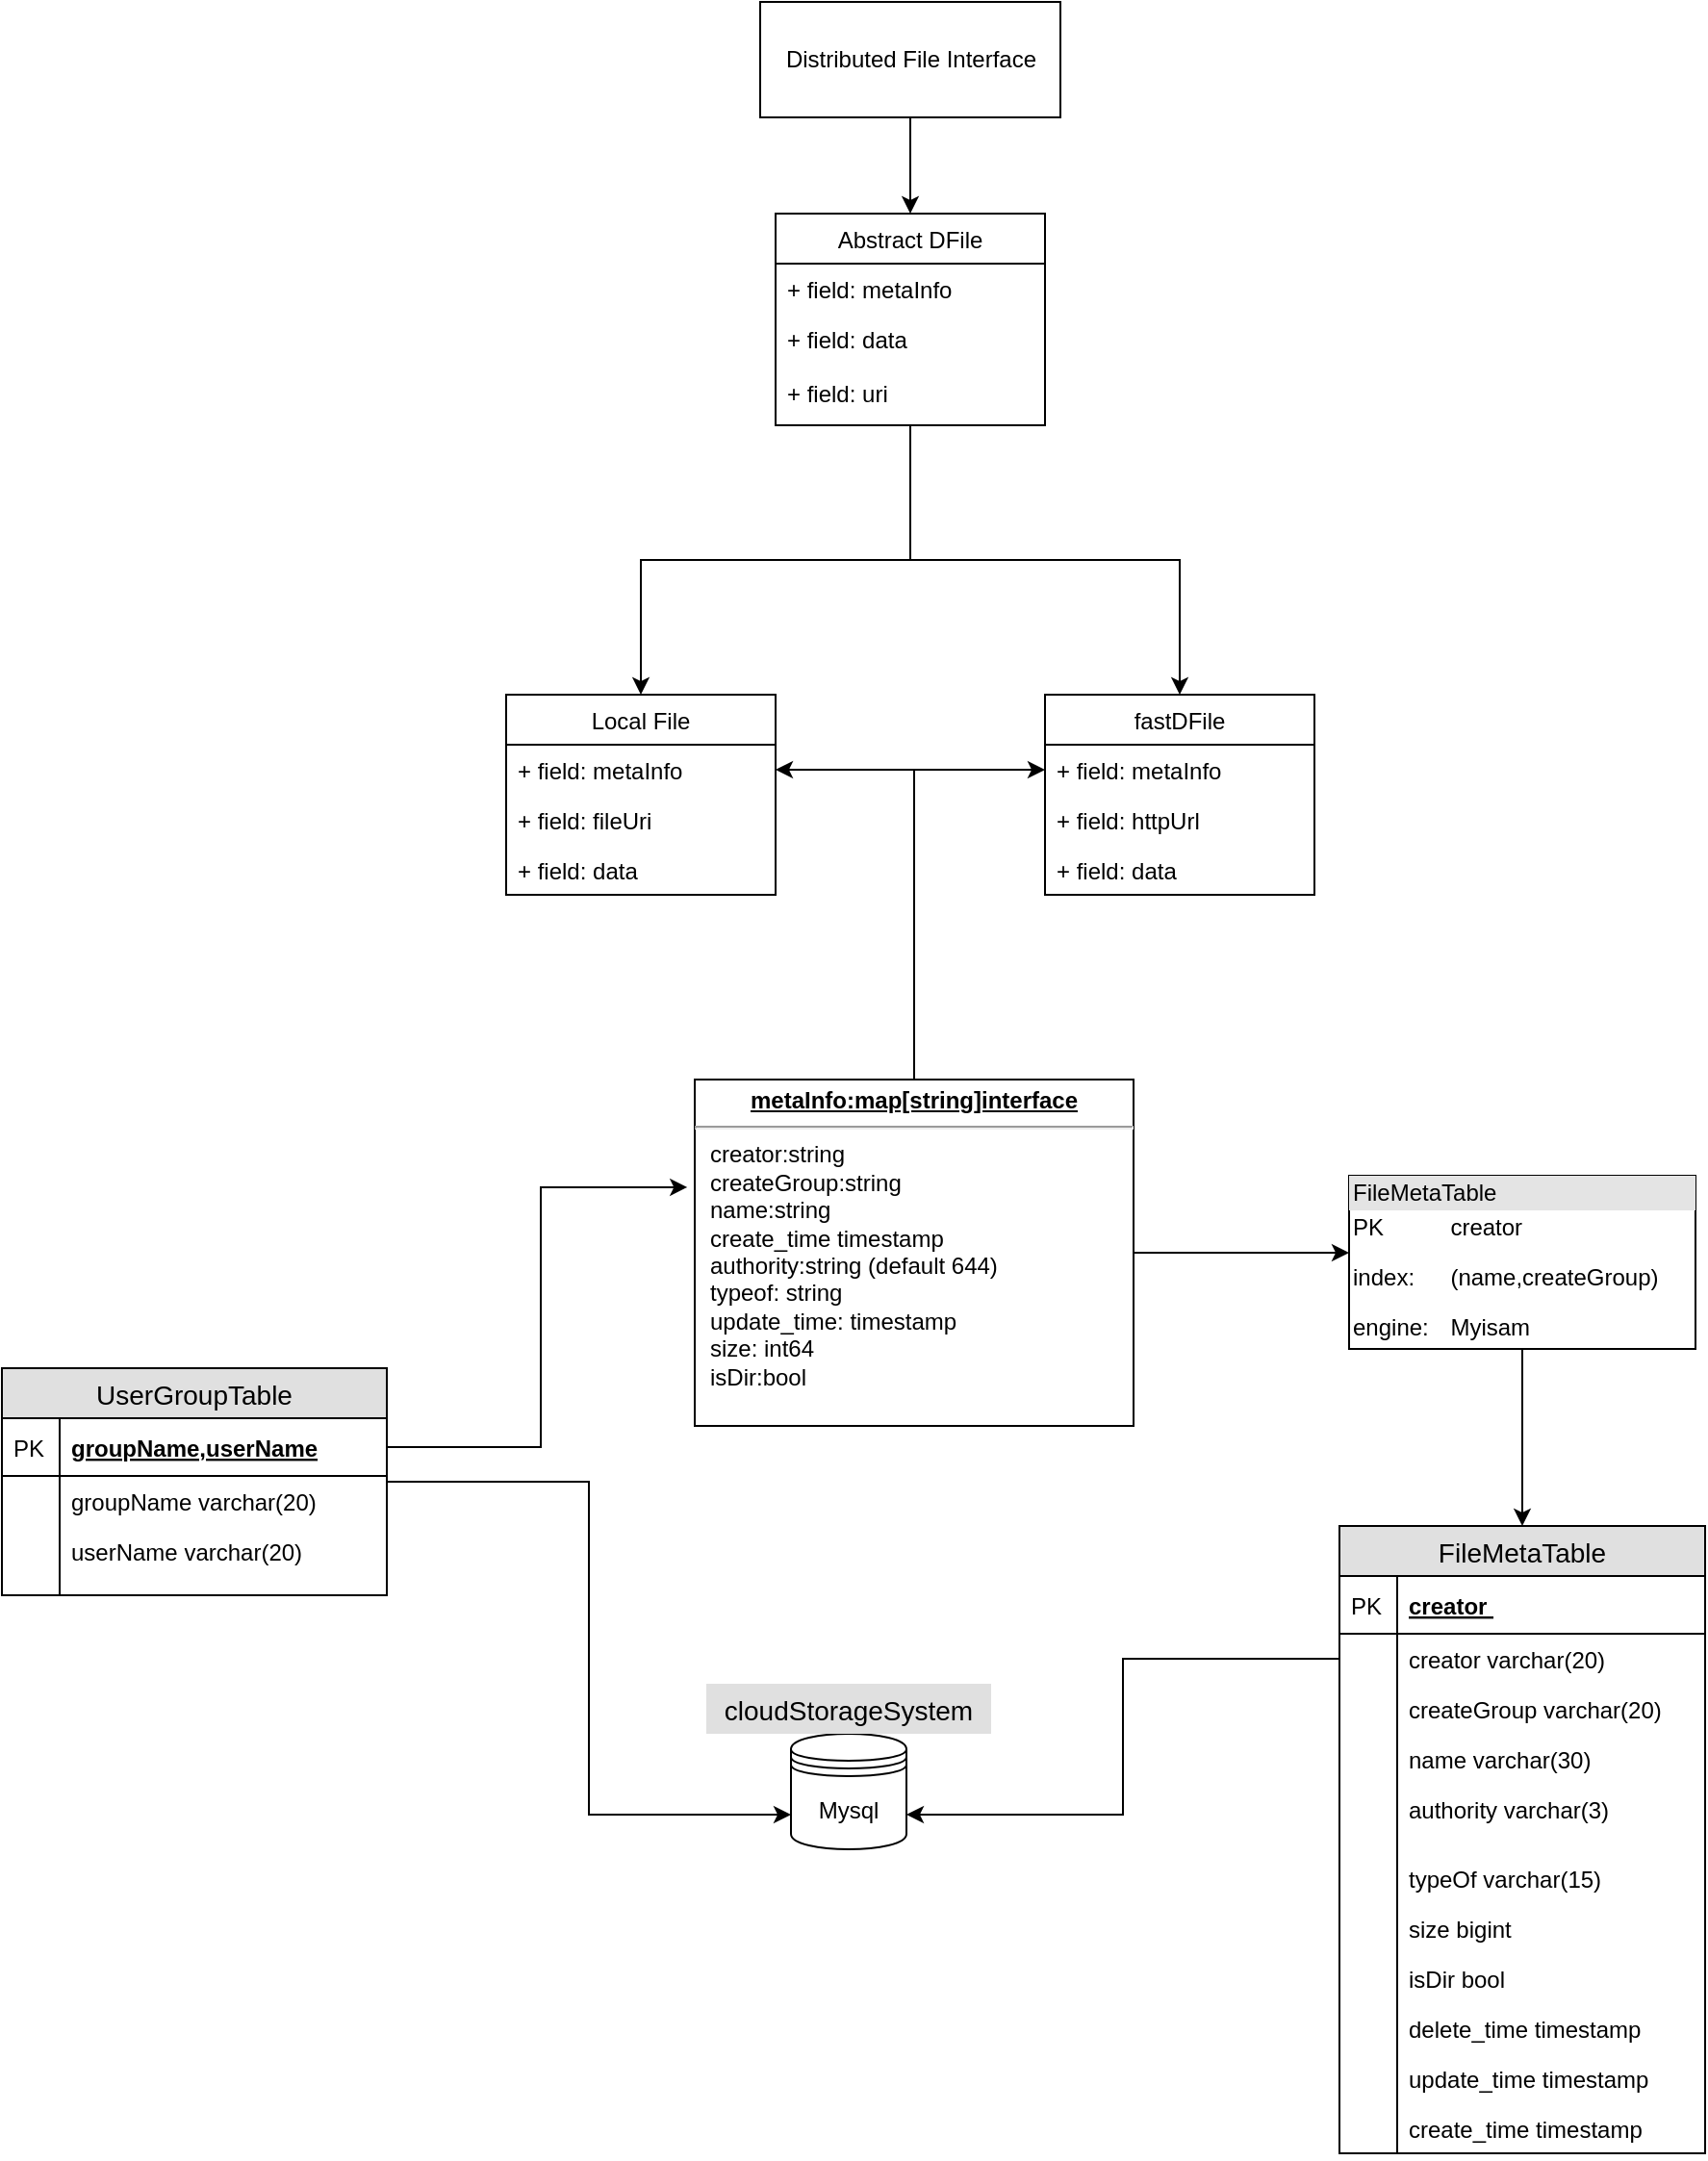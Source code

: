 <mxfile version="12.9.3" type="device"><diagram id="C5RBs43oDa-KdzZeNtuy" name="Page-1"><mxGraphModel dx="2310" dy="924" grid="1" gridSize="10" guides="1" tooltips="1" connect="1" arrows="1" fold="1" page="1" pageScale="1" pageWidth="827" pageHeight="1169" math="0" shadow="0"><root><mxCell id="WIyWlLk6GJQsqaUBKTNV-0"/><mxCell id="WIyWlLk6GJQsqaUBKTNV-1" parent="WIyWlLk6GJQsqaUBKTNV-0"/><mxCell id="4SQEmgmdExs7C48zIIh0-7" style="edgeStyle=orthogonalEdgeStyle;rounded=0;orthogonalLoop=1;jettySize=auto;html=1;" parent="WIyWlLk6GJQsqaUBKTNV-1" source="4SQEmgmdExs7C48zIIh0-5" edge="1"><mxGeometry relative="1" as="geometry"><mxPoint x="382" y="180" as="targetPoint"/></mxGeometry></mxCell><mxCell id="4SQEmgmdExs7C48zIIh0-5" value="Distributed File Interface" style="html=1;" parent="WIyWlLk6GJQsqaUBKTNV-1" vertex="1"><mxGeometry x="304" y="70" width="156" height="60" as="geometry"/></mxCell><mxCell id="4SQEmgmdExs7C48zIIh0-17" style="edgeStyle=orthogonalEdgeStyle;rounded=0;orthogonalLoop=1;jettySize=auto;html=1;entryX=0.5;entryY=0;entryDx=0;entryDy=0;" parent="WIyWlLk6GJQsqaUBKTNV-1" source="4SQEmgmdExs7C48zIIh0-8" target="4SQEmgmdExs7C48zIIh0-13" edge="1"><mxGeometry relative="1" as="geometry"/></mxCell><mxCell id="4SQEmgmdExs7C48zIIh0-22" style="edgeStyle=orthogonalEdgeStyle;rounded=0;orthogonalLoop=1;jettySize=auto;html=1;" parent="WIyWlLk6GJQsqaUBKTNV-1" source="4SQEmgmdExs7C48zIIh0-8" target="4SQEmgmdExs7C48zIIh0-18" edge="1"><mxGeometry relative="1" as="geometry"/></mxCell><mxCell id="4SQEmgmdExs7C48zIIh0-8" value="Abstract DFile" style="swimlane;fontStyle=0;childLayout=stackLayout;horizontal=1;startSize=26;fillColor=none;horizontalStack=0;resizeParent=1;resizeParentMax=0;resizeLast=0;collapsible=1;marginBottom=0;" parent="WIyWlLk6GJQsqaUBKTNV-1" vertex="1"><mxGeometry x="312" y="180" width="140" height="110" as="geometry"/></mxCell><mxCell id="4SQEmgmdExs7C48zIIh0-9" value="+ field: metaInfo" style="text;strokeColor=none;fillColor=none;align=left;verticalAlign=top;spacingLeft=4;spacingRight=4;overflow=hidden;rotatable=0;points=[[0,0.5],[1,0.5]];portConstraint=eastwest;" parent="4SQEmgmdExs7C48zIIh0-8" vertex="1"><mxGeometry y="26" width="140" height="26" as="geometry"/></mxCell><mxCell id="4SQEmgmdExs7C48zIIh0-11" value="+ field: data" style="text;strokeColor=none;fillColor=none;align=left;verticalAlign=top;spacingLeft=4;spacingRight=4;overflow=hidden;rotatable=0;points=[[0,0.5],[1,0.5]];portConstraint=eastwest;" parent="4SQEmgmdExs7C48zIIh0-8" vertex="1"><mxGeometry y="52" width="140" height="58" as="geometry"/></mxCell><mxCell id="4SQEmgmdExs7C48zIIh0-13" value="Local File" style="swimlane;fontStyle=0;childLayout=stackLayout;horizontal=1;startSize=26;fillColor=none;horizontalStack=0;resizeParent=1;resizeParentMax=0;resizeLast=0;collapsible=1;marginBottom=0;" parent="WIyWlLk6GJQsqaUBKTNV-1" vertex="1"><mxGeometry x="172" y="430" width="140" height="104" as="geometry"/></mxCell><mxCell id="4SQEmgmdExs7C48zIIh0-14" value="+ field: metaInfo" style="text;strokeColor=none;fillColor=none;align=left;verticalAlign=top;spacingLeft=4;spacingRight=4;overflow=hidden;rotatable=0;points=[[0,0.5],[1,0.5]];portConstraint=eastwest;" parent="4SQEmgmdExs7C48zIIh0-13" vertex="1"><mxGeometry y="26" width="140" height="26" as="geometry"/></mxCell><mxCell id="4SQEmgmdExs7C48zIIh0-15" value="+ field: fileUri" style="text;strokeColor=none;fillColor=none;align=left;verticalAlign=top;spacingLeft=4;spacingRight=4;overflow=hidden;rotatable=0;points=[[0,0.5],[1,0.5]];portConstraint=eastwest;" parent="4SQEmgmdExs7C48zIIh0-13" vertex="1"><mxGeometry y="52" width="140" height="26" as="geometry"/></mxCell><mxCell id="4SQEmgmdExs7C48zIIh0-16" value="+ field: data" style="text;strokeColor=none;fillColor=none;align=left;verticalAlign=top;spacingLeft=4;spacingRight=4;overflow=hidden;rotatable=0;points=[[0,0.5],[1,0.5]];portConstraint=eastwest;" parent="4SQEmgmdExs7C48zIIh0-13" vertex="1"><mxGeometry y="78" width="140" height="26" as="geometry"/></mxCell><mxCell id="4SQEmgmdExs7C48zIIh0-18" value="fastDFile" style="swimlane;fontStyle=0;childLayout=stackLayout;horizontal=1;startSize=26;fillColor=none;horizontalStack=0;resizeParent=1;resizeParentMax=0;resizeLast=0;collapsible=1;marginBottom=0;" parent="WIyWlLk6GJQsqaUBKTNV-1" vertex="1"><mxGeometry x="452" y="430" width="140" height="104" as="geometry"/></mxCell><mxCell id="4SQEmgmdExs7C48zIIh0-19" value="+ field: metaInfo" style="text;strokeColor=none;fillColor=none;align=left;verticalAlign=top;spacingLeft=4;spacingRight=4;overflow=hidden;rotatable=0;points=[[0,0.5],[1,0.5]];portConstraint=eastwest;" parent="4SQEmgmdExs7C48zIIh0-18" vertex="1"><mxGeometry y="26" width="140" height="26" as="geometry"/></mxCell><mxCell id="4SQEmgmdExs7C48zIIh0-20" value="+ field: httpUrl" style="text;strokeColor=none;fillColor=none;align=left;verticalAlign=top;spacingLeft=4;spacingRight=4;overflow=hidden;rotatable=0;points=[[0,0.5],[1,0.5]];portConstraint=eastwest;" parent="4SQEmgmdExs7C48zIIh0-18" vertex="1"><mxGeometry y="52" width="140" height="26" as="geometry"/></mxCell><mxCell id="4SQEmgmdExs7C48zIIh0-21" value="+ field: data" style="text;strokeColor=none;fillColor=none;align=left;verticalAlign=top;spacingLeft=4;spacingRight=4;overflow=hidden;rotatable=0;points=[[0,0.5],[1,0.5]];portConstraint=eastwest;" parent="4SQEmgmdExs7C48zIIh0-18" vertex="1"><mxGeometry y="78" width="140" height="26" as="geometry"/></mxCell><mxCell id="4SQEmgmdExs7C48zIIh0-27" style="edgeStyle=orthogonalEdgeStyle;rounded=0;orthogonalLoop=1;jettySize=auto;html=1;" parent="WIyWlLk6GJQsqaUBKTNV-1" source="4SQEmgmdExs7C48zIIh0-23" target="4SQEmgmdExs7C48zIIh0-14" edge="1"><mxGeometry relative="1" as="geometry"/></mxCell><mxCell id="4SQEmgmdExs7C48zIIh0-28" style="edgeStyle=orthogonalEdgeStyle;rounded=0;orthogonalLoop=1;jettySize=auto;html=1;exitX=0.5;exitY=0;exitDx=0;exitDy=0;" parent="WIyWlLk6GJQsqaUBKTNV-1" source="4SQEmgmdExs7C48zIIh0-23" target="4SQEmgmdExs7C48zIIh0-19" edge="1"><mxGeometry relative="1" as="geometry"/></mxCell><mxCell id="jqGzW_NBljnHdG_ogFrB-0" style="edgeStyle=orthogonalEdgeStyle;rounded=0;orthogonalLoop=1;jettySize=auto;html=1;" parent="WIyWlLk6GJQsqaUBKTNV-1" source="4SQEmgmdExs7C48zIIh0-23" edge="1"><mxGeometry relative="1" as="geometry"><mxPoint x="610" y="720" as="targetPoint"/></mxGeometry></mxCell><mxCell id="4SQEmgmdExs7C48zIIh0-23" value="&lt;p style=&quot;margin: 0px ; margin-top: 4px ; text-align: center ; text-decoration: underline&quot;&gt;&lt;b&gt;metaInfo:map[string]interface&lt;/b&gt;&lt;/p&gt;&lt;hr&gt;&lt;p style=&quot;margin: 0px ; margin-left: 8px&quot;&gt;creator:string&lt;/p&gt;&lt;p style=&quot;margin: 0px ; margin-left: 8px&quot;&gt;createGroup:string&lt;br&gt;&lt;span&gt;name:string&amp;nbsp;&lt;/span&gt;&lt;/p&gt;&lt;p style=&quot;margin: 0px ; margin-left: 8px&quot;&gt;create_time timestamp&lt;/p&gt;&lt;p style=&quot;margin: 0px ; margin-left: 8px&quot;&gt;authority:string (default 644)&lt;/p&gt;&lt;p style=&quot;margin: 0px ; margin-left: 8px&quot;&gt;typeof: string&lt;/p&gt;&lt;p style=&quot;margin: 0px ; margin-left: 8px&quot;&gt;update_time: timestamp&lt;/p&gt;&lt;p style=&quot;margin: 0px ; margin-left: 8px&quot;&gt;size: int64&lt;/p&gt;&lt;p style=&quot;margin: 0px ; margin-left: 8px&quot;&gt;isDir:bool&lt;/p&gt;&lt;p style=&quot;margin: 0px ; margin-left: 8px&quot;&gt;&lt;br&gt;&lt;/p&gt;&lt;p style=&quot;margin: 0px ; margin-left: 8px&quot;&gt;&lt;br&gt;&lt;/p&gt;&lt;p style=&quot;margin: 0px ; margin-left: 8px&quot;&gt;&lt;br&gt;&lt;/p&gt;" style="verticalAlign=top;align=left;overflow=fill;fontSize=12;fontFamily=Helvetica;html=1;" parent="WIyWlLk6GJQsqaUBKTNV-1" vertex="1"><mxGeometry x="270" y="630" width="228" height="180" as="geometry"/></mxCell><mxCell id="4SQEmgmdExs7C48zIIh0-29" value="+ field: uri" style="text;strokeColor=none;fillColor=none;align=left;verticalAlign=top;spacingLeft=4;spacingRight=4;overflow=hidden;rotatable=0;points=[[0,0.5],[1,0.5]];portConstraint=eastwest;" parent="WIyWlLk6GJQsqaUBKTNV-1" vertex="1"><mxGeometry x="312" y="260" width="140" height="28" as="geometry"/></mxCell><mxCell id="-hNNTlewXjCoLC8L1g_6-28" style="edgeStyle=orthogonalEdgeStyle;rounded=0;orthogonalLoop=1;jettySize=auto;html=1;entryX=0.5;entryY=0;entryDx=0;entryDy=0;" edge="1" parent="WIyWlLk6GJQsqaUBKTNV-1" source="jqGzW_NBljnHdG_ogFrB-1" target="-hNNTlewXjCoLC8L1g_6-15"><mxGeometry relative="1" as="geometry"/></mxCell><mxCell id="jqGzW_NBljnHdG_ogFrB-1" value="&lt;div style=&quot;box-sizing: border-box ; width: 100% ; background: #e4e4e4 ; padding: 2px&quot;&gt;FileMetaTable&lt;/div&gt;&lt;table style=&quot;width: 100% ; font-size: 1em&quot; cellpadding=&quot;2&quot; cellspacing=&quot;0&quot;&gt;&lt;tbody&gt;&lt;tr&gt;&lt;td&gt;PK&lt;/td&gt;&lt;td&gt;&lt;br&gt;&lt;/td&gt;&lt;td&gt;creator&lt;/td&gt;&lt;td&gt;&lt;br&gt;&lt;/td&gt;&lt;td&gt;&lt;br&gt;&lt;/td&gt;&lt;td&gt;&lt;br&gt;&lt;/td&gt;&lt;td&gt;&lt;br&gt;&lt;/td&gt;&lt;td&gt;&lt;br&gt;&lt;/td&gt;&lt;td&gt;&lt;br&gt;&lt;/td&gt;&lt;td&gt;&lt;br&gt;&lt;/td&gt;&lt;td&gt;&lt;br&gt;&lt;/td&gt;&lt;td&gt;&lt;br&gt;&lt;/td&gt;&lt;td&gt;&lt;br&gt;&lt;/td&gt;&lt;td&gt;&lt;br&gt;&lt;/td&gt;&lt;td&gt;&lt;br&gt;&lt;/td&gt;&lt;/tr&gt;&lt;tr&gt;&lt;td&gt;index:&amp;nbsp;&amp;nbsp;&lt;/td&gt;&lt;td&gt;&lt;br&gt;&lt;/td&gt;&lt;td&gt;(name,createGroup)&lt;/td&gt;&lt;td&gt;&lt;br&gt;&lt;/td&gt;&lt;td&gt;&lt;br&gt;&lt;br&gt;&lt;/td&gt;&lt;td&gt;&lt;br&gt;&lt;/td&gt;&lt;td&gt;&lt;br&gt;&lt;/td&gt;&lt;td&gt;&lt;br&gt;&lt;/td&gt;&lt;td&gt;&lt;br&gt;&lt;/td&gt;&lt;td&gt;&lt;br&gt;&lt;/td&gt;&lt;td&gt;&lt;br&gt;&lt;/td&gt;&lt;td&gt;&lt;br&gt;&lt;/td&gt;&lt;td&gt;&lt;br&gt;&lt;/td&gt;&lt;td&gt;&lt;br&gt;&lt;/td&gt;&lt;td&gt;&lt;br&gt;&lt;/td&gt;&lt;/tr&gt;&lt;tr&gt;&lt;td&gt;engine:&amp;nbsp;&lt;/td&gt;&lt;td&gt;&lt;br&gt;&lt;/td&gt;&lt;td&gt;Myisam&lt;/td&gt;&lt;td&gt;&lt;br&gt;&lt;/td&gt;&lt;td&gt;&lt;br&gt;&lt;/td&gt;&lt;td&gt;&lt;br&gt;&lt;/td&gt;&lt;td&gt;&lt;br&gt;&lt;/td&gt;&lt;td&gt;&lt;br&gt;&lt;/td&gt;&lt;td&gt;&lt;br&gt;&lt;/td&gt;&lt;td&gt;&lt;br&gt;&lt;/td&gt;&lt;td&gt;&lt;br&gt;&lt;/td&gt;&lt;td&gt;&lt;br&gt;&lt;/td&gt;&lt;td&gt;&lt;br&gt;&lt;/td&gt;&lt;td&gt;&lt;br&gt;&lt;/td&gt;&lt;td&gt;&lt;br&gt;&lt;/td&gt;&lt;/tr&gt;&lt;/tbody&gt;&lt;/table&gt;" style="verticalAlign=top;align=left;overflow=fill;html=1;" parent="WIyWlLk6GJQsqaUBKTNV-1" vertex="1"><mxGeometry x="610" y="680" width="180" height="90" as="geometry"/></mxCell><mxCell id="jqGzW_NBljnHdG_ogFrB-2" value="Mysql" style="shape=datastore;whiteSpace=wrap;html=1;" parent="WIyWlLk6GJQsqaUBKTNV-1" vertex="1"><mxGeometry x="320" y="970" width="60" height="60" as="geometry"/></mxCell><mxCell id="-hNNTlewXjCoLC8L1g_6-14" style="edgeStyle=orthogonalEdgeStyle;rounded=0;orthogonalLoop=1;jettySize=auto;html=1;entryX=-0.017;entryY=0.311;entryDx=0;entryDy=0;entryPerimeter=0;" edge="1" parent="WIyWlLk6GJQsqaUBKTNV-1" source="-hNNTlewXjCoLC8L1g_6-1" target="4SQEmgmdExs7C48zIIh0-23"><mxGeometry relative="1" as="geometry"/></mxCell><mxCell id="-hNNTlewXjCoLC8L1g_6-29" style="edgeStyle=orthogonalEdgeStyle;rounded=0;orthogonalLoop=1;jettySize=auto;html=1;entryX=0;entryY=0.7;entryDx=0;entryDy=0;" edge="1" parent="WIyWlLk6GJQsqaUBKTNV-1" source="-hNNTlewXjCoLC8L1g_6-0" target="jqGzW_NBljnHdG_ogFrB-2"><mxGeometry relative="1" as="geometry"/></mxCell><mxCell id="-hNNTlewXjCoLC8L1g_6-0" value="UserGroupTable" style="swimlane;fontStyle=0;childLayout=stackLayout;horizontal=1;startSize=26;fillColor=#e0e0e0;horizontalStack=0;resizeParent=1;resizeParentMax=0;resizeLast=0;collapsible=1;marginBottom=0;swimlaneFillColor=#ffffff;align=center;fontSize=14;" vertex="1" parent="WIyWlLk6GJQsqaUBKTNV-1"><mxGeometry x="-90" y="780" width="200" height="118" as="geometry"/></mxCell><mxCell id="-hNNTlewXjCoLC8L1g_6-1" value="groupName,userName" style="shape=partialRectangle;top=0;left=0;right=0;bottom=1;align=left;verticalAlign=middle;fillColor=none;spacingLeft=34;spacingRight=4;overflow=hidden;rotatable=0;points=[[0,0.5],[1,0.5]];portConstraint=eastwest;dropTarget=0;fontStyle=5;fontSize=12;" vertex="1" parent="-hNNTlewXjCoLC8L1g_6-0"><mxGeometry y="26" width="200" height="30" as="geometry"/></mxCell><mxCell id="-hNNTlewXjCoLC8L1g_6-2" value="PK" style="shape=partialRectangle;top=0;left=0;bottom=0;fillColor=none;align=left;verticalAlign=middle;spacingLeft=4;spacingRight=4;overflow=hidden;rotatable=0;points=[];portConstraint=eastwest;part=1;fontSize=12;" vertex="1" connectable="0" parent="-hNNTlewXjCoLC8L1g_6-1"><mxGeometry width="30" height="30" as="geometry"/></mxCell><mxCell id="-hNNTlewXjCoLC8L1g_6-3" value="groupName varchar(20)" style="shape=partialRectangle;top=0;left=0;right=0;bottom=0;align=left;verticalAlign=top;fillColor=none;spacingLeft=34;spacingRight=4;overflow=hidden;rotatable=0;points=[[0,0.5],[1,0.5]];portConstraint=eastwest;dropTarget=0;fontSize=12;" vertex="1" parent="-hNNTlewXjCoLC8L1g_6-0"><mxGeometry y="56" width="200" height="26" as="geometry"/></mxCell><mxCell id="-hNNTlewXjCoLC8L1g_6-4" value="" style="shape=partialRectangle;top=0;left=0;bottom=0;fillColor=none;align=left;verticalAlign=top;spacingLeft=4;spacingRight=4;overflow=hidden;rotatable=0;points=[];portConstraint=eastwest;part=1;fontSize=12;" vertex="1" connectable="0" parent="-hNNTlewXjCoLC8L1g_6-3"><mxGeometry width="30" height="26" as="geometry"/></mxCell><mxCell id="-hNNTlewXjCoLC8L1g_6-5" value="userName varchar(20)" style="shape=partialRectangle;top=0;left=0;right=0;bottom=0;align=left;verticalAlign=top;fillColor=none;spacingLeft=34;spacingRight=4;overflow=hidden;rotatable=0;points=[[0,0.5],[1,0.5]];portConstraint=eastwest;dropTarget=0;fontSize=12;" vertex="1" parent="-hNNTlewXjCoLC8L1g_6-0"><mxGeometry y="82" width="200" height="26" as="geometry"/></mxCell><mxCell id="-hNNTlewXjCoLC8L1g_6-6" value="" style="shape=partialRectangle;top=0;left=0;bottom=0;fillColor=none;align=left;verticalAlign=top;spacingLeft=4;spacingRight=4;overflow=hidden;rotatable=0;points=[];portConstraint=eastwest;part=1;fontSize=12;" vertex="1" connectable="0" parent="-hNNTlewXjCoLC8L1g_6-5"><mxGeometry width="30" height="26" as="geometry"/></mxCell><mxCell id="-hNNTlewXjCoLC8L1g_6-9" value="" style="shape=partialRectangle;top=0;left=0;right=0;bottom=0;align=left;verticalAlign=top;fillColor=none;spacingLeft=34;spacingRight=4;overflow=hidden;rotatable=0;points=[[0,0.5],[1,0.5]];portConstraint=eastwest;dropTarget=0;fontSize=12;" vertex="1" parent="-hNNTlewXjCoLC8L1g_6-0"><mxGeometry y="108" width="200" height="10" as="geometry"/></mxCell><mxCell id="-hNNTlewXjCoLC8L1g_6-10" value="" style="shape=partialRectangle;top=0;left=0;bottom=0;fillColor=none;align=left;verticalAlign=top;spacingLeft=4;spacingRight=4;overflow=hidden;rotatable=0;points=[];portConstraint=eastwest;part=1;fontSize=12;" vertex="1" connectable="0" parent="-hNNTlewXjCoLC8L1g_6-9"><mxGeometry width="30" height="10" as="geometry"/></mxCell><mxCell id="-hNNTlewXjCoLC8L1g_6-30" style="edgeStyle=orthogonalEdgeStyle;rounded=0;orthogonalLoop=1;jettySize=auto;html=1;entryX=1;entryY=0.7;entryDx=0;entryDy=0;" edge="1" parent="WIyWlLk6GJQsqaUBKTNV-1" source="-hNNTlewXjCoLC8L1g_6-18" target="jqGzW_NBljnHdG_ogFrB-2"><mxGeometry relative="1" as="geometry"/></mxCell><mxCell id="-hNNTlewXjCoLC8L1g_6-59" value="cloudStorageSystem" style="text;align=center;verticalAlign=middle;spacingLeft=4;spacingRight=4;fillColor=#e0e0e0;rotatable=0;points=[[0,0.5],[1,0.5]];portConstraint=eastwest;fontSize=14;" vertex="1" parent="WIyWlLk6GJQsqaUBKTNV-1"><mxGeometry x="276" y="944" width="148" height="26" as="geometry"/></mxCell><mxCell id="-hNNTlewXjCoLC8L1g_6-15" value="FileMetaTable" style="swimlane;fontStyle=0;childLayout=stackLayout;horizontal=1;startSize=26;fillColor=#e0e0e0;horizontalStack=0;resizeParent=1;resizeParentMax=0;resizeLast=0;collapsible=1;marginBottom=0;swimlaneFillColor=#ffffff;align=center;fontSize=14;" vertex="1" parent="WIyWlLk6GJQsqaUBKTNV-1"><mxGeometry x="605" y="862" width="190" height="326" as="geometry"><mxRectangle x="620" y="862" width="70" height="26" as="alternateBounds"/></mxGeometry></mxCell><object label="creator " typeOf="varchar(15)" id="-hNNTlewXjCoLC8L1g_6-16"><mxCell style="shape=partialRectangle;top=0;left=0;right=0;bottom=1;align=left;verticalAlign=middle;fillColor=none;spacingLeft=34;spacingRight=4;overflow=hidden;rotatable=0;points=[[0,0.5],[1,0.5]];portConstraint=eastwest;dropTarget=0;fontStyle=5;fontSize=12;" vertex="1" parent="-hNNTlewXjCoLC8L1g_6-15"><mxGeometry y="26" width="190" height="30" as="geometry"/></mxCell></object><mxCell id="-hNNTlewXjCoLC8L1g_6-17" value="PK" style="shape=partialRectangle;top=0;left=0;bottom=0;fillColor=none;align=left;verticalAlign=middle;spacingLeft=4;spacingRight=4;overflow=hidden;rotatable=0;points=[];portConstraint=eastwest;part=1;fontSize=12;" vertex="1" connectable="0" parent="-hNNTlewXjCoLC8L1g_6-16"><mxGeometry width="30" height="30" as="geometry"/></mxCell><mxCell id="-hNNTlewXjCoLC8L1g_6-18" value="creator varchar(20)" style="shape=partialRectangle;top=0;left=0;right=0;bottom=0;align=left;verticalAlign=top;fillColor=none;spacingLeft=34;spacingRight=4;overflow=hidden;rotatable=0;points=[[0,0.5],[1,0.5]];portConstraint=eastwest;dropTarget=0;fontSize=12;" vertex="1" parent="-hNNTlewXjCoLC8L1g_6-15"><mxGeometry y="56" width="190" height="26" as="geometry"/></mxCell><mxCell id="-hNNTlewXjCoLC8L1g_6-19" value="" style="shape=partialRectangle;top=0;left=0;bottom=0;fillColor=none;align=left;verticalAlign=top;spacingLeft=4;spacingRight=4;overflow=hidden;rotatable=0;points=[];portConstraint=eastwest;part=1;fontSize=12;" vertex="1" connectable="0" parent="-hNNTlewXjCoLC8L1g_6-18"><mxGeometry width="30" height="26" as="geometry"/></mxCell><mxCell id="-hNNTlewXjCoLC8L1g_6-20" value="createGroup varchar(20)" style="shape=partialRectangle;top=0;left=0;right=0;bottom=0;align=left;verticalAlign=top;fillColor=none;spacingLeft=34;spacingRight=4;overflow=hidden;rotatable=0;points=[[0,0.5],[1,0.5]];portConstraint=eastwest;dropTarget=0;fontSize=12;" vertex="1" parent="-hNNTlewXjCoLC8L1g_6-15"><mxGeometry y="82" width="190" height="26" as="geometry"/></mxCell><mxCell id="-hNNTlewXjCoLC8L1g_6-21" value="" style="shape=partialRectangle;top=0;left=0;bottom=0;fillColor=none;align=left;verticalAlign=top;spacingLeft=4;spacingRight=4;overflow=hidden;rotatable=0;points=[];portConstraint=eastwest;part=1;fontSize=12;" vertex="1" connectable="0" parent="-hNNTlewXjCoLC8L1g_6-20"><mxGeometry width="30" height="26" as="geometry"/></mxCell><mxCell id="-hNNTlewXjCoLC8L1g_6-22" value="name varchar(30)" style="shape=partialRectangle;top=0;left=0;right=0;bottom=0;align=left;verticalAlign=top;fillColor=none;spacingLeft=34;spacingRight=4;overflow=hidden;rotatable=0;points=[[0,0.5],[1,0.5]];portConstraint=eastwest;dropTarget=0;fontSize=12;" vertex="1" parent="-hNNTlewXjCoLC8L1g_6-15"><mxGeometry y="108" width="190" height="26" as="geometry"/></mxCell><mxCell id="-hNNTlewXjCoLC8L1g_6-23" value="" style="shape=partialRectangle;top=0;left=0;bottom=0;fillColor=none;align=left;verticalAlign=top;spacingLeft=4;spacingRight=4;overflow=hidden;rotatable=0;points=[];portConstraint=eastwest;part=1;fontSize=12;" vertex="1" connectable="0" parent="-hNNTlewXjCoLC8L1g_6-22"><mxGeometry width="30" height="26" as="geometry"/></mxCell><mxCell id="-hNNTlewXjCoLC8L1g_6-24" value="authority varchar(3)" style="shape=partialRectangle;top=0;left=0;right=0;bottom=0;align=left;verticalAlign=top;fillColor=none;spacingLeft=34;spacingRight=4;overflow=hidden;rotatable=0;points=[[0,0.5],[1,0.5]];portConstraint=eastwest;dropTarget=0;fontSize=12;fontStyle=0" vertex="1" parent="-hNNTlewXjCoLC8L1g_6-15"><mxGeometry y="134" width="190" height="36" as="geometry"/></mxCell><mxCell id="-hNNTlewXjCoLC8L1g_6-25" value="" style="shape=partialRectangle;top=0;left=0;bottom=0;fillColor=none;align=left;verticalAlign=top;spacingLeft=4;spacingRight=4;overflow=hidden;rotatable=0;points=[];portConstraint=eastwest;part=1;fontSize=12;" vertex="1" connectable="0" parent="-hNNTlewXjCoLC8L1g_6-24"><mxGeometry width="30" height="36" as="geometry"/></mxCell><mxCell id="-hNNTlewXjCoLC8L1g_6-45" value="typeOf varchar(15)" style="shape=partialRectangle;top=0;left=0;right=0;bottom=0;align=left;verticalAlign=top;fillColor=none;spacingLeft=34;spacingRight=4;overflow=hidden;rotatable=0;points=[[0,0.5],[1,0.5]];portConstraint=eastwest;dropTarget=0;fontSize=12;" vertex="1" parent="-hNNTlewXjCoLC8L1g_6-15"><mxGeometry y="170" width="190" height="26" as="geometry"/></mxCell><mxCell id="-hNNTlewXjCoLC8L1g_6-46" value="" style="shape=partialRectangle;top=0;left=0;bottom=0;fillColor=none;align=left;verticalAlign=top;spacingLeft=4;spacingRight=4;overflow=hidden;rotatable=0;points=[];portConstraint=eastwest;part=1;fontSize=12;" vertex="1" connectable="0" parent="-hNNTlewXjCoLC8L1g_6-45"><mxGeometry width="30" height="26" as="geometry"/></mxCell><mxCell id="-hNNTlewXjCoLC8L1g_6-47" value="size bigint" style="shape=partialRectangle;top=0;left=0;right=0;bottom=0;align=left;verticalAlign=top;fillColor=none;spacingLeft=34;spacingRight=4;overflow=hidden;rotatable=0;points=[[0,0.5],[1,0.5]];portConstraint=eastwest;dropTarget=0;fontSize=12;" vertex="1" parent="-hNNTlewXjCoLC8L1g_6-15"><mxGeometry y="196" width="190" height="26" as="geometry"/></mxCell><mxCell id="-hNNTlewXjCoLC8L1g_6-48" value="" style="shape=partialRectangle;top=0;left=0;bottom=0;fillColor=none;align=left;verticalAlign=top;spacingLeft=4;spacingRight=4;overflow=hidden;rotatable=0;points=[];portConstraint=eastwest;part=1;fontSize=12;" vertex="1" connectable="0" parent="-hNNTlewXjCoLC8L1g_6-47"><mxGeometry width="30" height="26" as="geometry"/></mxCell><mxCell id="-hNNTlewXjCoLC8L1g_6-49" value="isDir bool" style="shape=partialRectangle;top=0;left=0;right=0;bottom=0;align=left;verticalAlign=top;fillColor=none;spacingLeft=34;spacingRight=4;overflow=hidden;rotatable=0;points=[[0,0.5],[1,0.5]];portConstraint=eastwest;dropTarget=0;fontSize=12;" vertex="1" parent="-hNNTlewXjCoLC8L1g_6-15"><mxGeometry y="222" width="190" height="26" as="geometry"/></mxCell><mxCell id="-hNNTlewXjCoLC8L1g_6-50" value="" style="shape=partialRectangle;top=0;left=0;bottom=0;fillColor=none;align=left;verticalAlign=top;spacingLeft=4;spacingRight=4;overflow=hidden;rotatable=0;points=[];portConstraint=eastwest;part=1;fontSize=12;" vertex="1" connectable="0" parent="-hNNTlewXjCoLC8L1g_6-49"><mxGeometry width="30" height="26" as="geometry"/></mxCell><mxCell id="-hNNTlewXjCoLC8L1g_6-51" value="delete_time timestamp" style="shape=partialRectangle;top=0;left=0;right=0;bottom=0;align=left;verticalAlign=top;fillColor=none;spacingLeft=34;spacingRight=4;overflow=hidden;rotatable=0;points=[[0,0.5],[1,0.5]];portConstraint=eastwest;dropTarget=0;fontSize=12;" vertex="1" parent="-hNNTlewXjCoLC8L1g_6-15"><mxGeometry y="248" width="190" height="26" as="geometry"/></mxCell><mxCell id="-hNNTlewXjCoLC8L1g_6-52" value="" style="shape=partialRectangle;top=0;left=0;bottom=0;fillColor=none;align=left;verticalAlign=top;spacingLeft=4;spacingRight=4;overflow=hidden;rotatable=0;points=[];portConstraint=eastwest;part=1;fontSize=12;" vertex="1" connectable="0" parent="-hNNTlewXjCoLC8L1g_6-51"><mxGeometry width="30" height="26" as="geometry"/></mxCell><mxCell id="-hNNTlewXjCoLC8L1g_6-53" value="update_time timestamp" style="shape=partialRectangle;top=0;left=0;right=0;bottom=0;align=left;verticalAlign=top;fillColor=none;spacingLeft=34;spacingRight=4;overflow=hidden;rotatable=0;points=[[0,0.5],[1,0.5]];portConstraint=eastwest;dropTarget=0;fontSize=12;" vertex="1" parent="-hNNTlewXjCoLC8L1g_6-15"><mxGeometry y="274" width="190" height="26" as="geometry"/></mxCell><mxCell id="-hNNTlewXjCoLC8L1g_6-54" value="" style="shape=partialRectangle;top=0;left=0;bottom=0;fillColor=none;align=left;verticalAlign=top;spacingLeft=4;spacingRight=4;overflow=hidden;rotatable=0;points=[];portConstraint=eastwest;part=1;fontSize=12;" vertex="1" connectable="0" parent="-hNNTlewXjCoLC8L1g_6-53"><mxGeometry width="30" height="26" as="geometry"/></mxCell><mxCell id="-hNNTlewXjCoLC8L1g_6-57" value="create_time timestamp" style="shape=partialRectangle;top=0;left=0;right=0;bottom=0;align=left;verticalAlign=top;fillColor=none;spacingLeft=34;spacingRight=4;overflow=hidden;rotatable=0;points=[[0,0.5],[1,0.5]];portConstraint=eastwest;dropTarget=0;fontSize=12;" vertex="1" parent="-hNNTlewXjCoLC8L1g_6-15"><mxGeometry y="300" width="190" height="26" as="geometry"/></mxCell><mxCell id="-hNNTlewXjCoLC8L1g_6-58" value="" style="shape=partialRectangle;top=0;left=0;bottom=0;fillColor=none;align=left;verticalAlign=top;spacingLeft=4;spacingRight=4;overflow=hidden;rotatable=0;points=[];portConstraint=eastwest;part=1;fontSize=12;" vertex="1" connectable="0" parent="-hNNTlewXjCoLC8L1g_6-57"><mxGeometry width="30" height="26" as="geometry"/></mxCell></root></mxGraphModel></diagram></mxfile>